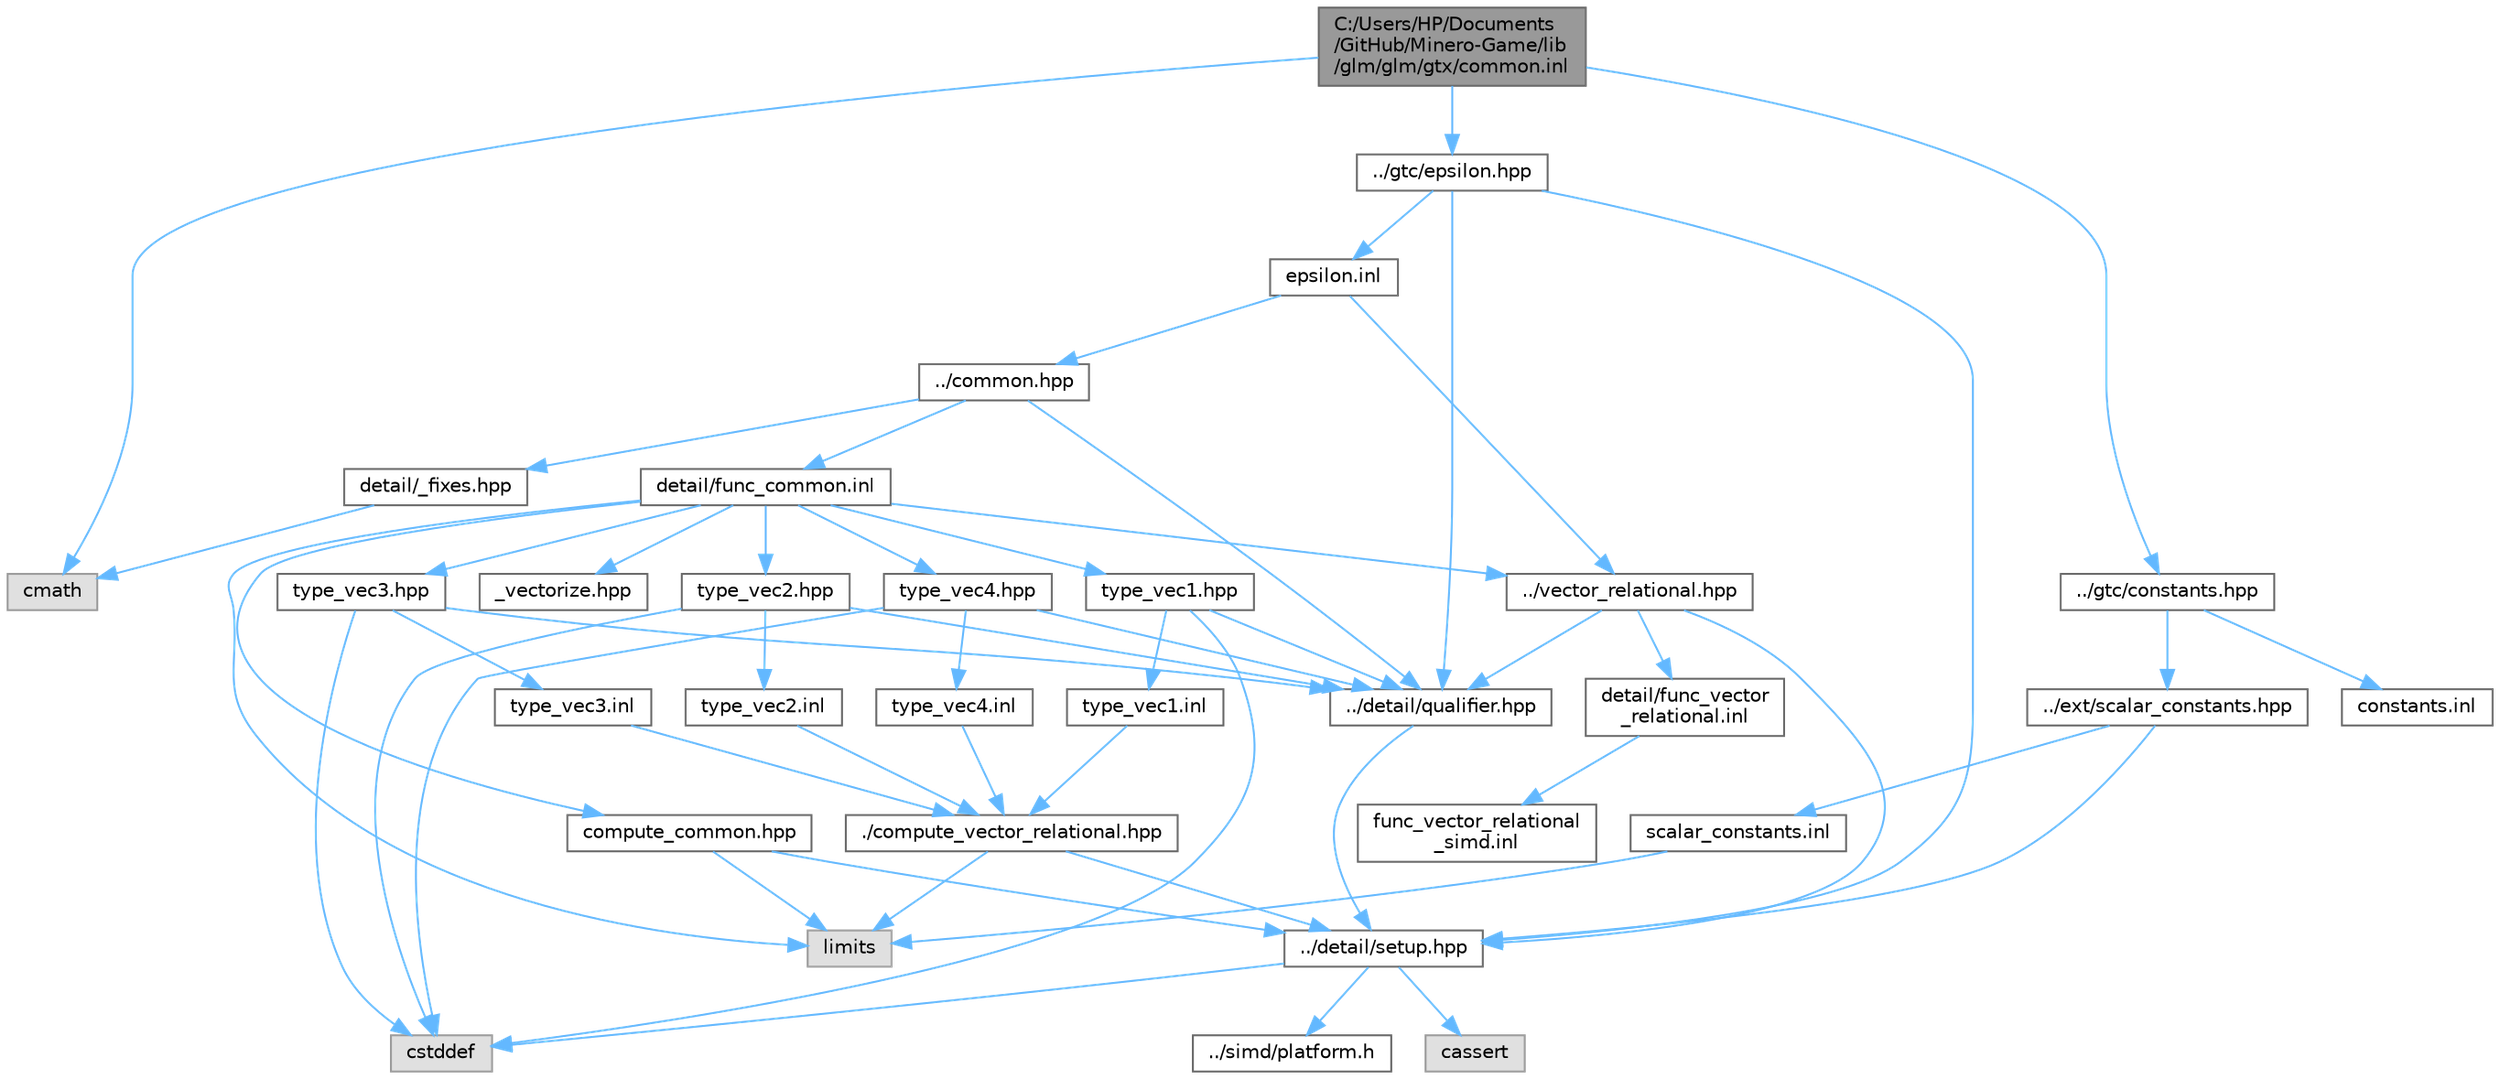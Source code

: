 digraph "C:/Users/HP/Documents/GitHub/Minero-Game/lib/glm/glm/gtx/common.inl"
{
 // LATEX_PDF_SIZE
  bgcolor="transparent";
  edge [fontname=Helvetica,fontsize=10,labelfontname=Helvetica,labelfontsize=10];
  node [fontname=Helvetica,fontsize=10,shape=box,height=0.2,width=0.4];
  Node1 [id="Node000001",label="C:/Users/HP/Documents\l/GitHub/Minero-Game/lib\l/glm/glm/gtx/common.inl",height=0.2,width=0.4,color="gray40", fillcolor="grey60", style="filled", fontcolor="black",tooltip=" "];
  Node1 -> Node2 [id="edge107_Node000001_Node000002",color="steelblue1",style="solid",tooltip=" "];
  Node2 [id="Node000002",label="cmath",height=0.2,width=0.4,color="grey60", fillcolor="#E0E0E0", style="filled",tooltip=" "];
  Node1 -> Node3 [id="edge108_Node000001_Node000003",color="steelblue1",style="solid",tooltip=" "];
  Node3 [id="Node000003",label="../gtc/epsilon.hpp",height=0.2,width=0.4,color="grey40", fillcolor="white", style="filled",URL="$lib_2glm_2glm_2gtc_2epsilon_8hpp.html",tooltip=" "];
  Node3 -> Node4 [id="edge109_Node000003_Node000004",color="steelblue1",style="solid",tooltip=" "];
  Node4 [id="Node000004",label="../detail/setup.hpp",height=0.2,width=0.4,color="grey40", fillcolor="white", style="filled",URL="$lib_2glm_2glm_2detail_2setup_8hpp.html",tooltip=" "];
  Node4 -> Node5 [id="edge110_Node000004_Node000005",color="steelblue1",style="solid",tooltip=" "];
  Node5 [id="Node000005",label="cassert",height=0.2,width=0.4,color="grey60", fillcolor="#E0E0E0", style="filled",tooltip=" "];
  Node4 -> Node6 [id="edge111_Node000004_Node000006",color="steelblue1",style="solid",tooltip=" "];
  Node6 [id="Node000006",label="cstddef",height=0.2,width=0.4,color="grey60", fillcolor="#E0E0E0", style="filled",tooltip=" "];
  Node4 -> Node7 [id="edge112_Node000004_Node000007",color="steelblue1",style="solid",tooltip=" "];
  Node7 [id="Node000007",label="../simd/platform.h",height=0.2,width=0.4,color="grey40", fillcolor="white", style="filled",URL="$lib_2glm_2glm_2simd_2platform_8h.html",tooltip=" "];
  Node3 -> Node8 [id="edge113_Node000003_Node000008",color="steelblue1",style="solid",tooltip=" "];
  Node8 [id="Node000008",label="../detail/qualifier.hpp",height=0.2,width=0.4,color="grey40", fillcolor="white", style="filled",URL="$lib_2glm_2glm_2detail_2qualifier_8hpp.html",tooltip=" "];
  Node8 -> Node4 [id="edge114_Node000008_Node000004",color="steelblue1",style="solid",tooltip=" "];
  Node3 -> Node9 [id="edge115_Node000003_Node000009",color="steelblue1",style="solid",tooltip=" "];
  Node9 [id="Node000009",label="epsilon.inl",height=0.2,width=0.4,color="grey40", fillcolor="white", style="filled",URL="$lib_2glm_2glm_2gtc_2epsilon_8inl.html",tooltip=" "];
  Node9 -> Node10 [id="edge116_Node000009_Node000010",color="steelblue1",style="solid",tooltip=" "];
  Node10 [id="Node000010",label="../vector_relational.hpp",height=0.2,width=0.4,color="grey40", fillcolor="white", style="filled",URL="$lib_2glm_2glm_2vector__relational_8hpp.html",tooltip=" "];
  Node10 -> Node8 [id="edge117_Node000010_Node000008",color="steelblue1",style="solid",tooltip=" "];
  Node10 -> Node4 [id="edge118_Node000010_Node000004",color="steelblue1",style="solid",tooltip=" "];
  Node10 -> Node11 [id="edge119_Node000010_Node000011",color="steelblue1",style="solid",tooltip=" "];
  Node11 [id="Node000011",label="detail/func_vector\l_relational.inl",height=0.2,width=0.4,color="grey40", fillcolor="white", style="filled",URL="$lib_2glm_2glm_2detail_2func__vector__relational_8inl.html",tooltip=" "];
  Node11 -> Node12 [id="edge120_Node000011_Node000012",color="steelblue1",style="solid",tooltip=" "];
  Node12 [id="Node000012",label="func_vector_relational\l_simd.inl",height=0.2,width=0.4,color="grey40", fillcolor="white", style="filled",URL="$lib_2glm_2glm_2detail_2func__vector__relational__simd_8inl.html",tooltip=" "];
  Node9 -> Node13 [id="edge121_Node000009_Node000013",color="steelblue1",style="solid",tooltip=" "];
  Node13 [id="Node000013",label="../common.hpp",height=0.2,width=0.4,color="grey40", fillcolor="white", style="filled",URL="$lib_2glm_2glm_2common_8hpp.html",tooltip=" "];
  Node13 -> Node8 [id="edge122_Node000013_Node000008",color="steelblue1",style="solid",tooltip=" "];
  Node13 -> Node14 [id="edge123_Node000013_Node000014",color="steelblue1",style="solid",tooltip=" "];
  Node14 [id="Node000014",label="detail/_fixes.hpp",height=0.2,width=0.4,color="grey40", fillcolor="white", style="filled",URL="$lib_2glm_2glm_2detail_2__fixes_8hpp.html",tooltip=" "];
  Node14 -> Node2 [id="edge124_Node000014_Node000002",color="steelblue1",style="solid",tooltip=" "];
  Node13 -> Node15 [id="edge125_Node000013_Node000015",color="steelblue1",style="solid",tooltip=" "];
  Node15 [id="Node000015",label="detail/func_common.inl",height=0.2,width=0.4,color="grey40", fillcolor="white", style="filled",URL="$lib_2glm_2glm_2detail_2func__common_8inl.html",tooltip=" "];
  Node15 -> Node10 [id="edge126_Node000015_Node000010",color="steelblue1",style="solid",tooltip=" "];
  Node15 -> Node16 [id="edge127_Node000015_Node000016",color="steelblue1",style="solid",tooltip=" "];
  Node16 [id="Node000016",label="compute_common.hpp",height=0.2,width=0.4,color="grey40", fillcolor="white", style="filled",URL="$lib_2glm_2glm_2detail_2compute__common_8hpp.html",tooltip=" "];
  Node16 -> Node4 [id="edge128_Node000016_Node000004",color="steelblue1",style="solid",tooltip=" "];
  Node16 -> Node17 [id="edge129_Node000016_Node000017",color="steelblue1",style="solid",tooltip=" "];
  Node17 [id="Node000017",label="limits",height=0.2,width=0.4,color="grey60", fillcolor="#E0E0E0", style="filled",tooltip=" "];
  Node15 -> Node18 [id="edge130_Node000015_Node000018",color="steelblue1",style="solid",tooltip=" "];
  Node18 [id="Node000018",label="type_vec1.hpp",height=0.2,width=0.4,color="grey40", fillcolor="white", style="filled",URL="$lib_2glm_2glm_2detail_2type__vec1_8hpp.html",tooltip=" "];
  Node18 -> Node8 [id="edge131_Node000018_Node000008",color="steelblue1",style="solid",tooltip=" "];
  Node18 -> Node6 [id="edge132_Node000018_Node000006",color="steelblue1",style="solid",tooltip=" "];
  Node18 -> Node19 [id="edge133_Node000018_Node000019",color="steelblue1",style="solid",tooltip=" "];
  Node19 [id="Node000019",label="type_vec1.inl",height=0.2,width=0.4,color="grey40", fillcolor="white", style="filled",URL="$lib_2glm_2glm_2detail_2type__vec1_8inl.html",tooltip=" "];
  Node19 -> Node20 [id="edge134_Node000019_Node000020",color="steelblue1",style="solid",tooltip=" "];
  Node20 [id="Node000020",label="./compute_vector_relational.hpp",height=0.2,width=0.4,color="grey40", fillcolor="white", style="filled",URL="$lib_2glm_2glm_2detail_2compute__vector__relational_8hpp.html",tooltip=" "];
  Node20 -> Node4 [id="edge135_Node000020_Node000004",color="steelblue1",style="solid",tooltip=" "];
  Node20 -> Node17 [id="edge136_Node000020_Node000017",color="steelblue1",style="solid",tooltip=" "];
  Node15 -> Node21 [id="edge137_Node000015_Node000021",color="steelblue1",style="solid",tooltip=" "];
  Node21 [id="Node000021",label="type_vec2.hpp",height=0.2,width=0.4,color="grey40", fillcolor="white", style="filled",URL="$lib_2glm_2glm_2detail_2type__vec2_8hpp.html",tooltip=" "];
  Node21 -> Node8 [id="edge138_Node000021_Node000008",color="steelblue1",style="solid",tooltip=" "];
  Node21 -> Node6 [id="edge139_Node000021_Node000006",color="steelblue1",style="solid",tooltip=" "];
  Node21 -> Node22 [id="edge140_Node000021_Node000022",color="steelblue1",style="solid",tooltip=" "];
  Node22 [id="Node000022",label="type_vec2.inl",height=0.2,width=0.4,color="grey40", fillcolor="white", style="filled",URL="$lib_2glm_2glm_2detail_2type__vec2_8inl.html",tooltip=" "];
  Node22 -> Node20 [id="edge141_Node000022_Node000020",color="steelblue1",style="solid",tooltip=" "];
  Node15 -> Node23 [id="edge142_Node000015_Node000023",color="steelblue1",style="solid",tooltip=" "];
  Node23 [id="Node000023",label="type_vec3.hpp",height=0.2,width=0.4,color="grey40", fillcolor="white", style="filled",URL="$lib_2glm_2glm_2detail_2type__vec3_8hpp.html",tooltip=" "];
  Node23 -> Node8 [id="edge143_Node000023_Node000008",color="steelblue1",style="solid",tooltip=" "];
  Node23 -> Node6 [id="edge144_Node000023_Node000006",color="steelblue1",style="solid",tooltip=" "];
  Node23 -> Node24 [id="edge145_Node000023_Node000024",color="steelblue1",style="solid",tooltip=" "];
  Node24 [id="Node000024",label="type_vec3.inl",height=0.2,width=0.4,color="grey40", fillcolor="white", style="filled",URL="$lib_2glm_2glm_2detail_2type__vec3_8inl.html",tooltip=" "];
  Node24 -> Node20 [id="edge146_Node000024_Node000020",color="steelblue1",style="solid",tooltip=" "];
  Node15 -> Node25 [id="edge147_Node000015_Node000025",color="steelblue1",style="solid",tooltip=" "];
  Node25 [id="Node000025",label="type_vec4.hpp",height=0.2,width=0.4,color="grey40", fillcolor="white", style="filled",URL="$lib_2glm_2glm_2detail_2type__vec4_8hpp.html",tooltip=" "];
  Node25 -> Node8 [id="edge148_Node000025_Node000008",color="steelblue1",style="solid",tooltip=" "];
  Node25 -> Node6 [id="edge149_Node000025_Node000006",color="steelblue1",style="solid",tooltip=" "];
  Node25 -> Node26 [id="edge150_Node000025_Node000026",color="steelblue1",style="solid",tooltip=" "];
  Node26 [id="Node000026",label="type_vec4.inl",height=0.2,width=0.4,color="grey40", fillcolor="white", style="filled",URL="$lib_2glm_2glm_2detail_2type__vec4_8inl.html",tooltip=" "];
  Node26 -> Node20 [id="edge151_Node000026_Node000020",color="steelblue1",style="solid",tooltip=" "];
  Node15 -> Node27 [id="edge152_Node000015_Node000027",color="steelblue1",style="solid",tooltip=" "];
  Node27 [id="Node000027",label="_vectorize.hpp",height=0.2,width=0.4,color="grey40", fillcolor="white", style="filled",URL="$lib_2glm_2glm_2detail_2__vectorize_8hpp.html",tooltip=" "];
  Node15 -> Node17 [id="edge153_Node000015_Node000017",color="steelblue1",style="solid",tooltip=" "];
  Node1 -> Node28 [id="edge154_Node000001_Node000028",color="steelblue1",style="solid",tooltip=" "];
  Node28 [id="Node000028",label="../gtc/constants.hpp",height=0.2,width=0.4,color="grey40", fillcolor="white", style="filled",URL="$lib_2glm_2glm_2gtc_2constants_8hpp.html",tooltip=" "];
  Node28 -> Node29 [id="edge155_Node000028_Node000029",color="steelblue1",style="solid",tooltip=" "];
  Node29 [id="Node000029",label="../ext/scalar_constants.hpp",height=0.2,width=0.4,color="grey40", fillcolor="white", style="filled",URL="$lib_2glm_2glm_2ext_2scalar__constants_8hpp.html",tooltip=" "];
  Node29 -> Node4 [id="edge156_Node000029_Node000004",color="steelblue1",style="solid",tooltip=" "];
  Node29 -> Node30 [id="edge157_Node000029_Node000030",color="steelblue1",style="solid",tooltip=" "];
  Node30 [id="Node000030",label="scalar_constants.inl",height=0.2,width=0.4,color="grey40", fillcolor="white", style="filled",URL="$lib_2glm_2glm_2ext_2scalar__constants_8inl.html",tooltip=" "];
  Node30 -> Node17 [id="edge158_Node000030_Node000017",color="steelblue1",style="solid",tooltip=" "];
  Node28 -> Node31 [id="edge159_Node000028_Node000031",color="steelblue1",style="solid",tooltip=" "];
  Node31 [id="Node000031",label="constants.inl",height=0.2,width=0.4,color="grey40", fillcolor="white", style="filled",URL="$lib_2glm_2glm_2gtc_2constants_8inl.html",tooltip=" "];
}
